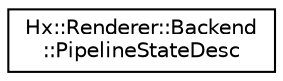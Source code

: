 digraph "Graphical Class Hierarchy"
{
  edge [fontname="Helvetica",fontsize="10",labelfontname="Helvetica",labelfontsize="10"];
  node [fontname="Helvetica",fontsize="10",shape=record];
  rankdir="LR";
  Node0 [label="Hx::Renderer::Backend\l::PipelineStateDesc",height=0.2,width=0.4,color="black", fillcolor="white", style="filled",URL="$structHx_1_1Renderer_1_1Backend_1_1PipelineStateDesc.html"];
}
